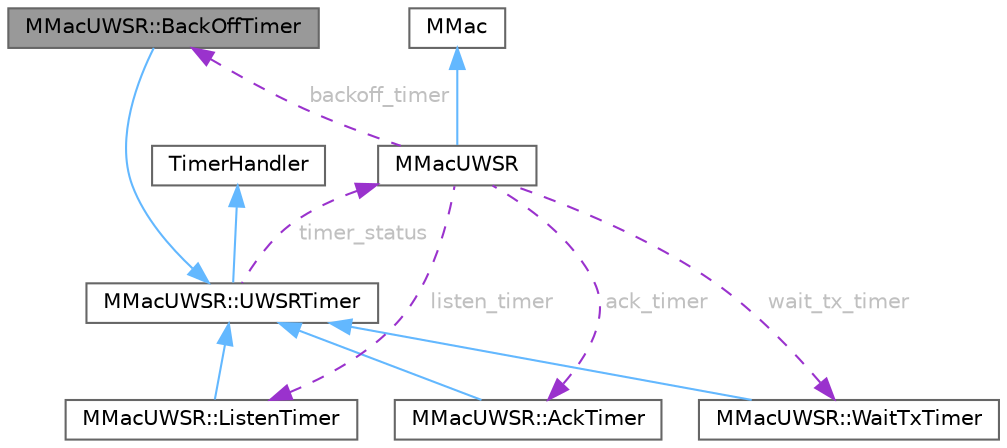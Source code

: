digraph "MMacUWSR::BackOffTimer"
{
 // LATEX_PDF_SIZE
  bgcolor="transparent";
  edge [fontname=Helvetica,fontsize=10,labelfontname=Helvetica,labelfontsize=10];
  node [fontname=Helvetica,fontsize=10,shape=box,height=0.2,width=0.4];
  Node1 [id="Node000001",label="MMacUWSR::BackOffTimer",height=0.2,width=0.4,color="gray40", fillcolor="grey60", style="filled", fontcolor="black",tooltip="Base class of BackoffTimer."];
  Node2 -> Node1 [id="edge1_Node000001_Node000002",dir="back",color="steelblue1",style="solid",tooltip=" "];
  Node2 [id="Node000002",label="MMacUWSR::UWSRTimer",height=0.2,width=0.4,color="gray40", fillcolor="white", style="filled",URL="$classMMacUWSR_1_1UWSRTimer.html",tooltip="Base class of all the timer used in this protocol."];
  Node3 -> Node2 [id="edge2_Node000002_Node000003",dir="back",color="steelblue1",style="solid",tooltip=" "];
  Node3 [id="Node000003",label="TimerHandler",height=0.2,width=0.4,color="gray40", fillcolor="white", style="filled",tooltip=" "];
  Node4 -> Node2 [id="edge3_Node000002_Node000004",dir="back",color="darkorchid3",style="dashed",tooltip=" ",label=" timer_status",fontcolor="grey" ];
  Node4 [id="Node000004",label="MMacUWSR",height=0.2,width=0.4,color="gray40", fillcolor="white", style="filled",URL="$classMMacUWSR.html",tooltip="This is the base class of MMacUWSR protocol, which is a derived class of MMac."];
  Node5 -> Node4 [id="edge4_Node000004_Node000005",dir="back",color="steelblue1",style="solid",tooltip=" "];
  Node5 [id="Node000005",label="MMac",height=0.2,width=0.4,color="gray40", fillcolor="white", style="filled",tooltip=" "];
  Node6 -> Node4 [id="edge5_Node000004_Node000006",dir="back",color="darkorchid3",style="dashed",tooltip=" ",label=" ack_timer",fontcolor="grey" ];
  Node6 [id="Node000006",label="MMacUWSR::AckTimer",height=0.2,width=0.4,color="gray40", fillcolor="white", style="filled",URL="$classMMacUWSR_1_1AckTimer.html",tooltip="Base class of AckTimer, which is a derived class of UWSRTimer."];
  Node2 -> Node6 [id="edge6_Node000006_Node000002",dir="back",color="steelblue1",style="solid",tooltip=" "];
  Node1 -> Node4 [id="edge7_Node000004_Node000001",dir="back",color="darkorchid3",style="dashed",tooltip=" ",label=" backoff_timer",fontcolor="grey" ];
  Node7 -> Node4 [id="edge8_Node000004_Node000007",dir="back",color="darkorchid3",style="dashed",tooltip=" ",label=" listen_timer",fontcolor="grey" ];
  Node7 [id="Node000007",label="MMacUWSR::ListenTimer",height=0.2,width=0.4,color="gray40", fillcolor="white", style="filled",URL="$classMMacUWSR_1_1ListenTimer.html",tooltip="Base class of ListenTimer, which is a derived class of UWSRTimer."];
  Node2 -> Node7 [id="edge9_Node000007_Node000002",dir="back",color="steelblue1",style="solid",tooltip=" "];
  Node8 -> Node4 [id="edge10_Node000004_Node000008",dir="back",color="darkorchid3",style="dashed",tooltip=" ",label=" wait_tx_timer",fontcolor="grey" ];
  Node8 [id="Node000008",label="MMacUWSR::WaitTxTimer",height=0.2,width=0.4,color="gray40", fillcolor="white", style="filled",URL="$classMMacUWSR_1_1WaitTxTimer.html",tooltip="Base class of WaitTxTimer, which is a derived class of UWSRTimer."];
  Node2 -> Node8 [id="edge11_Node000008_Node000002",dir="back",color="steelblue1",style="solid",tooltip=" "];
}
